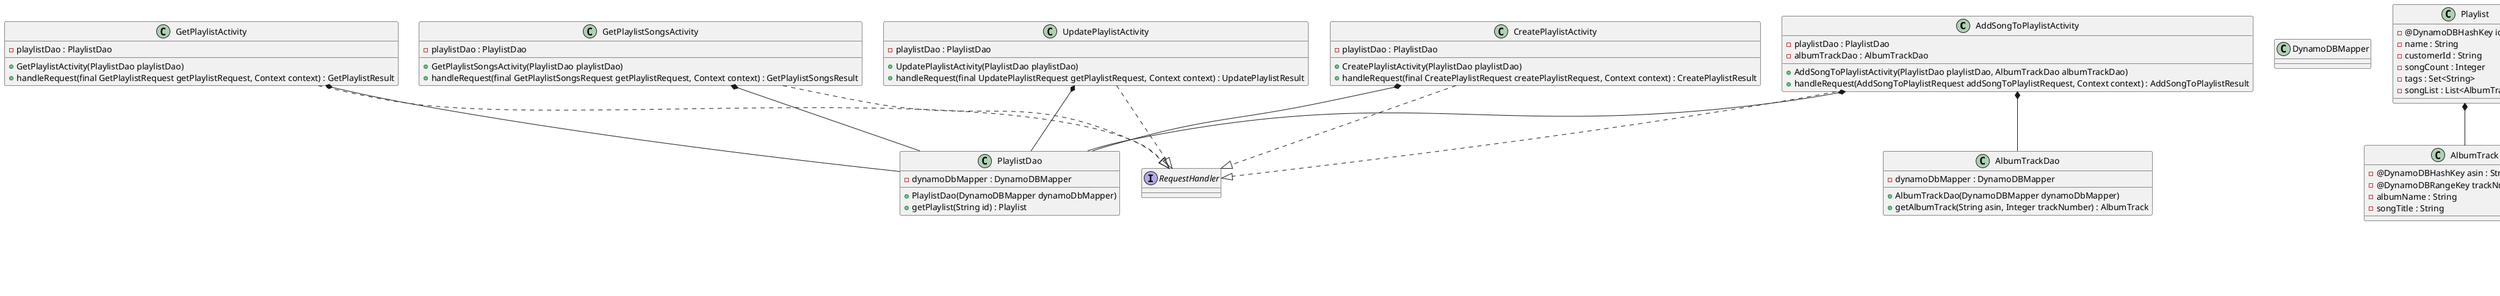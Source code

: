 @startuml
class AddSongToPlaylistActivity {
    - playlistDao : PlaylistDao
    - albumTrackDao : AlbumTrackDao
    + AddSongToPlaylistActivity(PlaylistDao playlistDao, AlbumTrackDao albumTrackDao)
    + handleRequest(AddSongToPlaylistRequest addSongToPlaylistRequest, Context context) : AddSongToPlaylistResult
}

interface RequestHandler

class CreatePlaylistActivity {
    - playlistDao : PlaylistDao
    + CreatePlaylistActivity(PlaylistDao playlistDao)
    + handleRequest(final CreatePlaylistRequest createPlaylistRequest, Context context) : CreatePlaylistResult
}

class GetPlaylistActivity {
    - playlistDao : PlaylistDao
    + GetPlaylistActivity(PlaylistDao playlistDao)
    + handleRequest(final GetPlaylistRequest getPlaylistRequest, Context context) : GetPlaylistResult
}

class GetPlaylistSongsActivity {
    - playlistDao : PlaylistDao
    + GetPlaylistSongsActivity(PlaylistDao playlistDao)
    + handleRequest(final GetPlaylistSongsRequest getPlaylistRequest, Context context) : GetPlaylistSongsResult
}

class UpdatePlaylistActivity {
    - playlistDao : PlaylistDao
    + UpdatePlaylistActivity(PlaylistDao playlistDao)
    + handleRequest(final UpdatePlaylistRequest getPlaylistRequest, Context context) : UpdatePlaylistResult
}

class DynamoDBMapper

class AlbumTrack {
    - @DynamoDBHashKey asin : String
    - @DynamoDBRangeKey trackNumber : Integer
    - albumName : String
    - songTitle : String
}

class AlbumTrackDao {
    - dynamoDbMapper : DynamoDBMapper
    + AlbumTrackDao(DynamoDBMapper dynamoDbMapper)
    + getAlbumTrack(String asin, Integer trackNumber) : AlbumTrack
}

class Playlist {
    - @DynamoDBHashKey id : String
    - name : String
    - customerId : String
    - songCount : Integer
    - tags : Set<String>
    - songList : List<AlbumTrack>
}

class PlaylistDao {
    - dynamoDbMapper : DynamoDBMapper
    + PlaylistDao(DynamoDBMapper dynamoDbMapper)
    + getPlaylist(String id) : Playlist

}

class AlbumTrackNotFoundException {
    - serialVersionUID : long
    + AlbumTrackNotFoundException()
    + AlbumTrackNotFoundException(String message)
    + AlbumTrackNotFoundException(Throwable cause)
    + AlbumTrackNotFoundException(String message, Throwable cause)
}


class InvalidAttributeValueException {
    - serialVersionUID : long
    + InvalidAttributeValueException()
    + InvalidAttributeValueException(String message)
    + InvalidAttributeValueException(Throwable cause)
    + InvalidAttributeValueException(String message, Throwable cause)

}

class PlaylistNotFoundException {
    - serialVersionUID : long
    + PlaylistNotFoundException()
    + PlaylistNotFoundException(String message)
    + PlaylistNotFoundException(Throwable cause)
    + PlaylistNotFoundException(String message, Throwable cause)
}

class InvalidAttributeChangeException {
    - serialVersionUID : long
    + PlaylistNotFoundException()
    + PlaylistNotFoundException(String message)
    + PlaylistNotFoundException(Throwable cause)
    + PlaylistNotFoundException(String message, Throwable cause)
}

class InvalidAttributeActionException {
    - serialVersionUID : long
    + PlaylistNotFoundException()
    + PlaylistNotFoundException(String message)
    + PlaylistNotFoundException(Throwable cause)
    + PlaylistNotFoundException(String message, Throwable cause)
}

class RuntimeException


GetPlaylistActivity ..|> RequestHandler
GetPlaylistActivity *-- PlaylistDao

CreatePlaylistActivity ..|> RequestHandler
CreatePlaylistActivity *-- PlaylistDao

UpdatePlaylistActivity ..|> RequestHandler
UpdatePlaylistActivity *-- PlaylistDao

GetPlaylistSongsActivity ..|> RequestHandler
GetPlaylistSongsActivity *-- PlaylistDao

AddSongToPlaylistActivity ..|> RequestHandler
AddSongToPlaylistActivity *-- PlaylistDao
AddSongToPlaylistActivity *-- AlbumTrackDao

Playlist *-- AlbumTrack

AlbumTrackNotFoundException --|> RuntimeException
InvalidAttributeValueException --|> InvalidAttributeActionException
InvalidAttributeChangeException --|> InvalidAttributeActionException
InvalidAttributeActionException --|> RuntimeException
PlaylistNotFoundException --|> RuntimeException
@enduml